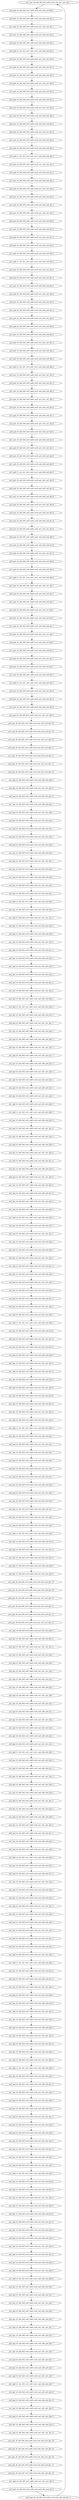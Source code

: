 digraph Test{
pc1_qa1_t0_ta0_th0_tw0_tub0_tuc0_xa1_xb1_xe1_bj2_1 -> pc2_qa2_t0_ta0_th0_tw0_tub0_tuc0_xa3_xb3_xe3_bj0_1 -> pc0_qa1_t0_ta0_th0_tw0_tub0_tuc0_xa4_xb4_xe4_bj3_1 -> pc1_qa2_t0_ta0_th0_tw0_tub0_tuc0_xa1_xb1_xe1_bj1_1 -> pc2_qa1_t0_ta0_th0_tw0_tub0_tuc0_xa3_xb3_xe3_bj2_1 -> pc0_qa2_t0_ta0_th0_tw0_tub0_tuc0_xa4_xb4_xe4_bj0_1 -> pc2_qa0_t1_ta1_th1_tw1_tub1_tuc1_xa4_xb4_xe4_bj0_1 -> pc0_qa1_t0_ta0_th0_tw0_tub0_tuc0_xa1_xb1_xe1_bj3_2 -> pc1_qa2_t0_ta0_th0_tw0_tub0_tuc0_xa3_xb3_xe3_bj1_2 -> pc2_qa1_t0_ta0_th0_tw0_tub0_tuc0_xa4_xb4_xe4_bj2_2 -> pc0_qa2_t0_ta0_th0_tw0_tub0_tuc0_xa1_xb1_xe1_bj0_2 -> pc1_qa1_t0_ta0_th0_tw0_tub0_tuc0_xa3_xb3_xe3_bj3_2 -> pc2_qa2_t0_ta0_th0_tw0_tub0_tuc0_xa4_xb4_xe4_bj1_2 -> pc0_qa1_t0_ta0_th0_tw0_tub0_tuc0_xa1_xb1_xe1_bj2_2 -> pc1_qa2_t0_ta0_th0_tw0_tub0_tuc0_xa3_xb3_xe3_bj0_2 -> pc2_qa1_t0_ta0_th0_tw0_tub0_tuc0_xa4_xb4_xe4_bj3_2 -> pc0_qa2_t0_ta0_th0_tw0_tub0_tuc0_xa1_xb1_xe1_bj1_2 -> pc1_qa1_t0_ta0_th0_tw0_tub0_tuc0_xa3_xb3_xe3_bj2_2 -> pc2_qa2_t0_ta0_th0_tw0_tub0_tuc0_xa4_xb4_xe4_bj0_2 -> pc3_qa0_t1_ta1_th1_tw1_tub1_tuc1_xa4_xb4_xe4_bj0_2 -> pc2_qa1_t0_ta0_th0_tw0_tub0_tuc0_xa1_xb1_xe1_bj3_3 -> pc0_qa2_t0_ta0_th0_tw0_tub0_tuc0_xa3_xb3_xe3_bj1_3 -> pc1_qa1_t0_ta0_th0_tw0_tub0_tuc0_xa4_xb4_xe4_bj2_3 -> pc2_qa2_t0_ta0_th0_tw0_tub0_tuc0_xa1_xb1_xe1_bj0_3 -> pc0_qa1_t0_ta0_th0_tw0_tub0_tuc0_xa3_xb3_xe3_bj3_3 -> pc1_qa2_t0_ta0_th0_tw0_tub0_tuc0_xa4_xb4_xe4_bj1_3 -> pc2_qa1_t0_ta0_th0_tw0_tub0_tuc0_xa1_xb1_xe1_bj2_3 -> pc0_qa2_t0_ta0_th0_tw0_tub0_tuc0_xa3_xb3_xe3_bj0_3 -> pc1_qa1_t0_ta0_th0_tw0_tub0_tuc0_xa4_xb4_xe4_bj3_3 -> pc2_qa2_t0_ta0_th0_tw0_tub0_tuc0_xa1_xb1_xe1_bj1_3 -> pc0_qa1_t0_ta0_th0_tw0_tub0_tuc0_xa3_xb3_xe3_bj2_3 -> pc1_qa2_t0_ta0_th0_tw0_tub0_tuc0_xa4_xb4_xe4_bj0_3 -> pc1_qa0_t1_ta1_th1_tw1_tub1_tuc1_xa4_xb4_xe4_bj0_3 -> pc2_qa1_t0_ta0_th0_tw0_tub0_tuc0_xa1_xb1_xe1_bj3_4 -> pc0_qa2_t0_ta0_th0_tw0_tub0_tuc0_xa3_xb3_xe3_bj1_4 -> pc1_qa1_t0_ta0_th0_tw0_tub0_tuc0_xa4_xb4_xe4_bj2_4 -> pc2_qa2_t0_ta0_th0_tw0_tub0_tuc0_xa1_xb1_xe1_bj0_4 -> pc0_qa1_t0_ta0_th0_tw0_tub0_tuc0_xa3_xb3_xe3_bj3_4 -> pc1_qa2_t0_ta0_th0_tw0_tub0_tuc0_xa4_xb4_xe4_bj1_4 -> pc2_qa1_t0_ta0_th0_tw0_tub0_tuc0_xa1_xb1_xe1_bj2_4 -> pc0_qa2_t0_ta0_th0_tw0_tub0_tuc0_xa3_xb3_xe3_bj0_4 -> pc1_qa1_t0_ta0_th0_tw0_tub0_tuc0_xa4_xb4_xe4_bj3_4 -> pc2_qa2_t0_ta0_th0_tw0_tub0_tuc0_xa1_xb1_xe1_bj1_4 -> pc0_qa1_t0_ta0_th0_tw0_tub0_tuc0_xa3_xb3_xe3_bj2_4 -> pc1_qa2_t0_ta0_th0_tw0_tub0_tuc0_xa4_xb4_xe4_bj0_4 -> pc1_qa0_t1_ta1_th1_tw1_tub1_tuc1_xa4_xb4_xe4_bj0_4 -> pc2_qa1_t0_ta0_th0_tw0_tub0_tuc0_xa1_xb1_xe1_bj3_5 -> pc0_qa2_t0_ta0_th0_tw0_tub0_tuc0_xa3_xb3_xe3_bj1_5 -> pc1_qa1_t0_ta0_th0_tw0_tub0_tuc0_xa4_xb4_xe4_bj2_5 -> pc2_qa2_t0_ta0_th0_tw0_tub0_tuc0_xa1_xb1_xe1_bj0_5 -> pc0_qa1_t0_ta0_th0_tw0_tub0_tuc0_xa3_xb3_xe3_bj3_5 -> pc1_qa2_t0_ta0_th0_tw0_tub0_tuc0_xa4_xb4_xe4_bj1_5 -> pc2_qa1_t0_ta0_th0_tw0_tub0_tuc0_xa1_xb1_xe1_bj2_5 -> pc0_qa2_t0_ta0_th0_tw0_tub0_tuc0_xa3_xb3_xe3_bj0_5 -> pc1_qa1_t0_ta0_th0_tw0_tub0_tuc0_xa4_xb4_xe4_bj3_5 -> pc2_qa2_t0_ta0_th0_tw0_tub0_tuc0_xa1_xb1_xe1_bj1_5 -> pc0_qa1_t0_ta0_th0_tw0_tub0_tuc0_xa3_xb3_xe3_bj2_5 -> pc1_qa2_t0_ta0_th0_tw0_tub0_tuc0_xa4_xb4_xe4_bj0_5 -> pc1_qa0_t1_ta1_th1_tw1_tub1_tuc1_xa4_xb4_xe4_bj0_5 -> pc2_qa1_t0_ta0_th0_tw0_tub0_tuc0_xa1_xb1_xe1_bj3_6 -> pc0_qa2_t0_ta0_th0_tw0_tub0_tuc0_xa3_xb3_xe3_bj1_6 -> pc1_qa1_t0_ta0_th0_tw0_tub0_tuc0_xa4_xb4_xe4_bj2_6 -> pc2_qa2_t0_ta0_th0_tw0_tub0_tuc0_xa1_xb1_xe1_bj0_6 -> pc0_qa1_t0_ta0_th0_tw0_tub0_tuc0_xa3_xb3_xe3_bj3_6 -> pc1_qa2_t0_ta0_th0_tw0_tub0_tuc0_xa4_xb4_xe4_bj1_6 -> pc2_qa1_t0_ta0_th0_tw0_tub0_tuc0_xa1_xb1_xe1_bj2_6 -> pc0_qa2_t0_ta0_th0_tw0_tub0_tuc0_xa3_xb3_xe3_bj0_6 -> pc1_qa1_t0_ta0_th0_tw0_tub0_tuc0_xa4_xb4_xe4_bj3_6 -> pc2_qa2_t0_ta0_th0_tw0_tub0_tuc0_xa1_xb1_xe1_bj1_6 -> pc0_qa1_t0_ta0_th0_tw0_tub0_tuc0_xa3_xb3_xe3_bj2_6 -> pc1_qa2_t0_ta0_th0_tw0_tub0_tuc0_xa4_xb4_xe4_bj0_6 -> pc1_qa0_t1_ta1_th1_tw1_tub1_tuc1_xa4_xb4_xe4_bj0_6 -> pc2_qa1_t0_ta0_th0_tw0_tub0_tuc0_xa1_xb1_xe1_bj3_7 -> pc0_qa2_t0_ta0_th0_tw0_tub0_tuc0_xa3_xb3_xe3_bj1_7 -> pc1_qa1_t0_ta0_th0_tw0_tub0_tuc0_xa4_xb4_xe4_bj2_7 -> pc2_qa2_t0_ta0_th0_tw0_tub0_tuc0_xa1_xb1_xe1_bj0_7 -> pc0_qa1_t0_ta0_th0_tw0_tub0_tuc0_xa3_xb3_xe3_bj3_7 -> pc1_qa2_t0_ta0_th0_tw0_tub0_tuc0_xa4_xb4_xe4_bj1_7 -> pc2_qa1_t0_ta0_th0_tw0_tub0_tuc0_xa1_xb1_xe1_bj2_7 -> pc0_qa2_t0_ta0_th0_tw0_tub0_tuc0_xa3_xb3_xe3_bj0_7 -> pc1_qa1_t0_ta0_th0_tw0_tub0_tuc0_xa4_xb4_xe4_bj3_7 -> pc2_qa2_t0_ta0_th0_tw0_tub0_tuc0_xa1_xb1_xe1_bj1_7 -> pc0_qa1_t0_ta0_th0_tw0_tub0_tuc0_xa3_xb3_xe3_bj2_7 -> pc1_qa2_t0_ta0_th0_tw0_tub0_tuc0_xa4_xb4_xe4_bj0_7 -> pc1_qa0_t1_ta1_th1_tw1_tub1_tuc1_xa4_xb4_xe4_bj0_7 -> pc2_qa1_t0_ta0_th0_tw0_tub0_tuc0_xa1_xb1_xe1_bj3_8 -> pc0_qa2_t0_ta0_th0_tw0_tub0_tuc0_xa3_xb3_xe3_bj1_9 -> pc1_qa1_t0_ta0_th0_tw0_tub0_tuc0_xa4_xb4_xe4_bj2_9 -> pc2_qa2_t0_ta0_th0_tw0_tub0_tuc0_xa1_xb1_xe1_bj0_9 -> pc0_qa1_t0_ta0_th0_tw0_tub0_tuc0_xa3_xb3_xe3_bj3_10 -> pc1_qa2_t0_ta0_th0_tw0_tub0_tuc0_xa4_xb4_xe4_bj1_10 -> pc2_qa1_t0_ta0_th0_tw0_tub0_tuc0_xa1_xb1_xe1_bj2_10 -> pc0_qa2_t0_ta0_th0_tw0_tub0_tuc0_xa3_xb3_xe3_bj0_11 -> pc1_qa1_t0_ta0_th0_tw0_tub0_tuc0_xa4_xb4_xe4_bj3_11 -> pc2_qa2_t0_ta0_th0_tw0_tub0_tuc0_xa1_xb1_xe1_bj1_11 -> pc0_qa1_t0_ta0_th0_tw0_tub0_tuc0_xa3_xb3_xe3_bj2_12 -> pc1_qa2_t0_ta0_th0_tw0_tub0_tuc0_xa4_xb4_xe4_bj0_0 -> pc2_qa1_t0_ta0_th0_tw0_tub0_tuc0_xa1_xb1_xe1_bj3_0 -> pc0_qa2_t0_ta0_th0_tw0_tub0_tuc0_xa3_xb3_xe3_bj1_0 -> pc1_qa1_t0_ta0_th0_tw0_tub0_tuc0_xa4_xb4_xe4_bj2_1 -> pc2_qa2_t0_ta0_th0_tw0_tub0_tuc0_xa1_xb1_xe1_bj0_1 -> pc0_qa1_t0_ta0_th0_tw0_tub0_tuc0_xa3_xb3_xe3_bj3_1 -> pc1_qa2_t0_ta0_th0_tw0_tub0_tuc0_xa4_xb4_xe4_bj1_1 -> pc2_qa1_t0_ta0_th0_tw0_tub0_tuc0_xa1_xb1_xe1_bj2_1 -> pc0_qa2_t0_ta0_th0_tw0_tub0_tuc0_xa3_xb3_xe3_bj0_1 -> pc1_qa1_t0_ta0_th0_tw0_tub0_tuc0_xa4_xb4_xe4_bj3_1 -> pc2_qa2_t0_ta0_th0_tw0_tub0_tuc0_xa1_xb1_xe1_bj1_1 -> pc0_qa1_t0_ta0_th0_tw0_tub0_tuc0_xa3_xb3_xe3_bj2_1 -> pc1_qa2_t0_ta0_th0_tw0_tub0_tuc0_xa4_xb4_xe4_bj0_1 -> pc2_qa1_t0_ta0_th0_tw0_tub0_tuc0_xa1_xb1_xe1_bj3_1 -> pc0_qa2_t0_ta0_th0_tw0_tub0_tuc0_xa3_xb3_xe3_bj1_1 -> pc2_qa0_t1_ta1_th1_tw1_tub1_tuc1_xa3_xb3_xe3_bj0_1 -> pc0_qa1_t0_ta0_th0_tw0_tub0_tuc0_xa4_xb4_xe4_bj3_2 -> pc1_qa2_t0_ta0_th0_tw0_tub0_tuc0_xa1_xb1_xe1_bj1_2 -> pc2_qa1_t0_ta0_th0_tw0_tub0_tuc0_xa3_xb3_xe3_bj2_2 -> pc0_qa2_t0_ta0_th0_tw0_tub0_tuc0_xa4_xb4_xe4_bj0_2 -> pc1_qa1_t0_ta0_th0_tw0_tub0_tuc0_xa1_xb1_xe1_bj3_2 -> pc2_qa2_t0_ta0_th0_tw0_tub0_tuc0_xa3_xb3_xe3_bj1_2 -> pc0_qa1_t0_ta0_th0_tw0_tub0_tuc0_xa4_xb4_xe4_bj2_2 -> pc1_qa2_t0_ta0_th0_tw0_tub0_tuc0_xa1_xb1_xe1_bj0_2 -> pc2_qa1_t0_ta0_th0_tw0_tub0_tuc0_xa3_xb3_xe3_bj3_2 -> pc0_qa2_t0_ta0_th0_tw0_tub0_tuc0_xa4_xb4_xe4_bj1_2 -> pc1_qa1_t0_ta0_th0_tw0_tub0_tuc0_xa1_xb1_xe1_bj2_2 -> pc2_qa2_t0_ta0_th0_tw0_tub0_tuc0_xa3_xb3_xe3_bj0_2 -> pc3_qa0_t1_ta1_th1_tw1_tub1_tuc1_xa3_xb3_xe3_bj0_2 -> pc2_qa1_t0_ta0_th0_tw0_tub0_tuc0_xa4_xb4_xe4_bj3_3 -> pc0_qa2_t0_ta0_th0_tw0_tub0_tuc0_xa1_xb1_xe1_bj1_3 -> pc1_qa1_t0_ta0_th0_tw0_tub0_tuc0_xa3_xb3_xe3_bj2_3 -> pc2_qa2_t0_ta0_th0_tw0_tub0_tuc0_xa4_xb4_xe4_bj0_3 -> pc0_qa1_t0_ta0_th0_tw0_tub0_tuc0_xa1_xb1_xe1_bj3_3 -> pc1_qa2_t0_ta0_th0_tw0_tub0_tuc0_xa3_xb3_xe3_bj1_3 -> pc2_qa1_t0_ta0_th0_tw0_tub0_tuc0_xa4_xb4_xe4_bj2_3 -> pc0_qa2_t0_ta0_th0_tw0_tub0_tuc0_xa1_xb1_xe1_bj0_3 -> pc1_qa1_t0_ta0_th0_tw0_tub0_tuc0_xa3_xb3_xe3_bj3_3 -> pc2_qa2_t0_ta0_th0_tw0_tub0_tuc0_xa4_xb4_xe4_bj1_3 -> pc0_qa1_t0_ta0_th0_tw0_tub0_tuc0_xa1_xb1_xe1_bj2_3 -> pc1_qa2_t0_ta0_th0_tw0_tub0_tuc0_xa3_xb3_xe3_bj0_3 -> pc1_qa0_t1_ta1_th1_tw1_tub1_tuc1_xa3_xb3_xe3_bj0_3 -> pc2_qa1_t0_ta0_th0_tw0_tub0_tuc0_xa4_xb4_xe4_bj3_4 -> pc0_qa2_t0_ta0_th0_tw0_tub0_tuc0_xa1_xb1_xe1_bj1_4 -> pc1_qa1_t0_ta0_th0_tw0_tub0_tuc0_xa3_xb3_xe3_bj2_4 -> pc2_qa2_t0_ta0_th0_tw0_tub0_tuc0_xa4_xb4_xe4_bj0_4 -> pc0_qa1_t0_ta0_th0_tw0_tub0_tuc0_xa1_xb1_xe1_bj3_4 -> pc1_qa2_t0_ta0_th0_tw0_tub0_tuc0_xa3_xb3_xe3_bj1_4 -> pc2_qa1_t0_ta0_th0_tw0_tub0_tuc0_xa4_xb4_xe4_bj2_4 -> pc0_qa2_t0_ta0_th0_tw0_tub0_tuc0_xa1_xb1_xe1_bj0_4 -> pc1_qa1_t0_ta0_th0_tw0_tub0_tuc0_xa3_xb3_xe3_bj3_4 -> pc2_qa2_t0_ta0_th0_tw0_tub0_tuc0_xa4_xb4_xe4_bj1_4 -> pc0_qa1_t0_ta0_th0_tw0_tub0_tuc0_xa1_xb1_xe1_bj2_4 -> pc1_qa2_t0_ta0_th0_tw0_tub0_tuc0_xa3_xb3_xe3_bj0_4 -> pc1_qa0_t1_ta1_th1_tw1_tub1_tuc1_xa3_xb3_xe3_bj0_4 -> pc2_qa1_t0_ta0_th0_tw0_tub0_tuc0_xa4_xb4_xe4_bj3_5 -> pc0_qa2_t0_ta0_th0_tw0_tub0_tuc0_xa1_xb1_xe1_bj1_5 -> pc1_qa1_t0_ta0_th0_tw0_tub0_tuc0_xa3_xb3_xe3_bj2_5 -> pc2_qa2_t0_ta0_th0_tw0_tub0_tuc0_xa4_xb4_xe4_bj0_5 -> pc0_qa1_t0_ta0_th0_tw0_tub0_tuc0_xa1_xb1_xe1_bj3_5 -> pc1_qa2_t0_ta0_th0_tw0_tub0_tuc0_xa3_xb3_xe3_bj1_5 -> pc2_qa1_t0_ta0_th0_tw0_tub0_tuc0_xa4_xb4_xe4_bj2_5 -> pc0_qa2_t0_ta0_th0_tw0_tub0_tuc0_xa1_xb1_xe1_bj0_5 -> pc1_qa1_t0_ta0_th0_tw0_tub0_tuc0_xa3_xb3_xe3_bj3_5 -> pc2_qa2_t0_ta0_th0_tw0_tub0_tuc0_xa4_xb4_xe4_bj1_5 -> pc0_qa1_t0_ta0_th0_tw0_tub0_tuc0_xa1_xb1_xe1_bj2_5 -> pc1_qa2_t0_ta0_th0_tw0_tub0_tuc0_xa3_xb3_xe3_bj0_5 -> pc1_qa0_t1_ta1_th1_tw1_tub1_tuc1_xa3_xb3_xe3_bj0_5 -> pc2_qa1_t0_ta0_th0_tw0_tub0_tuc0_xa4_xb4_xe4_bj3_6 -> pc0_qa2_t0_ta0_th0_tw0_tub0_tuc0_xa1_xb1_xe1_bj1_6 -> pc1_qa1_t0_ta0_th0_tw0_tub0_tuc0_xa3_xb3_xe3_bj2_6 -> pc2_qa2_t0_ta0_th0_tw0_tub0_tuc0_xa4_xb4_xe4_bj0_6 -> pc0_qa1_t0_ta0_th0_tw0_tub0_tuc0_xa1_xb1_xe1_bj3_6 -> pc1_qa2_t0_ta0_th0_tw0_tub0_tuc0_xa3_xb3_xe3_bj1_6 -> pc2_qa1_t0_ta0_th0_tw0_tub0_tuc0_xa4_xb4_xe4_bj2_6 -> pc0_qa2_t0_ta0_th0_tw0_tub0_tuc0_xa1_xb1_xe1_bj0_6 -> pc1_qa1_t0_ta0_th0_tw0_tub0_tuc0_xa3_xb3_xe3_bj3_6 -> pc2_qa2_t0_ta0_th0_tw0_tub0_tuc0_xa4_xb4_xe4_bj1_6 -> pc0_qa1_t0_ta0_th0_tw0_tub0_tuc0_xa1_xb1_xe1_bj2_6 -> pc1_qa2_t0_ta0_th0_tw0_tub0_tuc0_xa3_xb3_xe3_bj0_6 -> pc1_qa0_t1_ta1_th1_tw1_tub1_tuc1_xa3_xb3_xe3_bj0_6 -> pc2_qa1_t0_ta0_th0_tw0_tub0_tuc0_xa4_xb4_xe4_bj3_7 -> pc0_qa2_t0_ta0_th0_tw0_tub0_tuc0_xa1_xb1_xe1_bj1_7 -> pc1_qa1_t0_ta0_th0_tw0_tub0_tuc0_xa3_xb3_xe3_bj2_7 -> pc2_qa2_t0_ta0_th0_tw0_tub0_tuc0_xa4_xb4_xe4_bj0_7 -> pc0_qa1_t0_ta0_th0_tw0_tub0_tuc0_xa1_xb1_xe1_bj3_7 -> pc1_qa2_t0_ta0_th0_tw0_tub0_tuc0_xa3_xb3_xe3_bj1_7 -> pc2_qa1_t0_ta0_th0_tw0_tub0_tuc0_xa4_xb4_xe4_bj2_7 -> pc0_qa2_t0_ta0_th0_tw0_tub0_tuc0_xa1_xb1_xe1_bj0_7 -> pc1_qa1_t0_ta0_th0_tw0_tub0_tuc0_xa3_xb3_xe3_bj3_7 -> pc2_qa2_t0_ta0_th0_tw0_tub0_tuc0_xa4_xb4_xe4_bj1_7 -> pc0_qa1_t0_ta0_th0_tw0_tub0_tuc0_xa1_xb1_xe1_bj2_7 -> pc1_qa2_t0_ta0_th0_tw0_tub0_tuc0_xa3_xb3_xe3_bj0_7 -> pc1_qa0_t1_ta1_th1_tw1_tub1_tuc1_xa3_xb3_xe3_bj0_7 -> pc2_qa1_t0_ta0_th0_tw0_tub0_tuc0_xa4_xb4_xe4_bj3_8 -> pc0_qa2_t0_ta0_th0_tw0_tub0_tuc0_xa1_xb1_xe1_bj1_8 -> pc1_qa1_t0_ta0_th0_tw0_tub0_tuc0_xa3_xb3_xe3_bj2_9 -> pc2_qa2_t0_ta0_th0_tw0_tub0_tuc0_xa4_xb4_xe4_bj0_9 -> pc0_qa1_t0_ta0_th0_tw0_tub0_tuc0_xa1_xb1_xe1_bj3_9 -> pc1_qa2_t0_ta0_th0_tw0_tub0_tuc0_xa3_xb3_xe3_bj1_10 -> pc2_qa1_t0_ta0_th0_tw0_tub0_tuc0_xa4_xb4_xe4_bj2_10 -> pc0_qa2_t0_ta0_th0_tw0_tub0_tuc0_xa1_xb1_xe1_bj0_10 -> pc1_qa1_t0_ta0_th0_tw0_tub0_tuc0_xa3_xb3_xe3_bj3_11 -> pc2_qa2_t0_ta0_th0_tw0_tub0_tuc0_xa4_xb4_xe4_bj1_11 -> pc0_qa1_t0_ta0_th0_tw0_tub0_tuc0_xa1_xb1_xe1_bj2_12 -> pc1_qa2_t0_ta0_th0_tw0_tub0_tuc0_xa3_xb3_xe3_bj0_0 -> pc2_qa1_t0_ta0_th0_tw0_tub0_tuc0_xa4_xb4_xe4_bj3_0 -> pc0_qa2_t0_ta0_th0_tw0_tub0_tuc0_xa1_xb1_xe1_bj1_0 -> pc1_qa1_t0_ta0_th0_tw0_tub0_tuc0_xa3_xb3_xe3_bj2_1 -> pc2_qa2_t0_ta0_th0_tw0_tub0_tuc0_xa4_xb4_xe4_bj0_1 -> pc0_qa1_t0_ta0_th0_tw0_tub0_tuc0_xa1_xb1_xe1_bj3_1 -> pc1_qa2_t0_ta0_th0_tw0_tub0_tuc0_xa3_xb3_xe3_bj1_1 -> pc2_qa1_t0_ta0_th0_tw0_tub0_tuc0_xa4_xb4_xe4_bj2_1 -> pc0_qa2_t0_ta0_th0_tw0_tub0_tuc0_xa1_xb1_xe1_bj0_1 -> pc1_qa1_t0_ta0_th0_tw0_tub0_tuc0_xa3_xb3_xe3_bj3_1 -> pc2_qa2_t0_ta0_th0_tw0_tub0_tuc0_xa4_xb4_xe4_bj1_1 -> pc0_qa1_t0_ta0_th0_tw0_tub0_tuc0_xa1_xb1_xe1_bj2_1 -> pc1_qa2_t0_ta0_th0_tw0_tub0_tuc0_xa3_xb3_xe3_bj0_1 -> pc2_qa1_t0_ta0_th0_tw0_tub0_tuc0_xa4_xb4_xe4_bj3_1 -> pc0_qa2_t0_ta0_th0_tw0_tub0_tuc0_xa1_xb1_xe1_bj1_1 -> pc2_qa0_t1_ta1_th1_tw1_tub1_tuc1_xa2_xb2_xe2_bj0_1 -> pc0_qa1_t0_ta0_th0_tw0_tub0_tuc0_xa3_xb3_xe3_bj3_2 -> pc1_qa2_t0_ta0_th0_tw0_tub0_tuc0_xa4_xb4_xe4_bj1_2 -> pc2_qa1_t0_ta0_th0_tw0_tub0_tuc0_xa1_xb1_xe1_bj2_2 -> pc0_qa2_t0_ta0_th0_tw0_tub0_tuc0_xa3_xb3_xe3_bj0_2 -> pc1_qa1_t0_ta0_th0_tw0_tub0_tuc0_xa4_xb4_xe4_bj3_2 -> pc2_qa2_t0_ta0_th0_tw0_tub0_tuc0_xa1_xb1_xe1_bj1_2 -> pc0_qa1_t0_ta0_th0_tw0_tub0_tuc0_xa3_xb3_xe3_bj2_2 -> pc1_qa2_t0_ta0_th0_tw0_tub0_tuc0_xa4_xb4_xe4_bj0_2 -> pc2_qa1_t0_ta0_th0_tw0_tub0_tuc0_xa1_xb1_xe1_bj3_2 -> pc0_qa2_t0_ta0_th0_tw0_tub0_tuc0_xa3_xb3_xe3_bj1_2 -> pc1_qa1_t0_ta0_th0_tw0_tub0_tuc0_xa4_xb4_xe4_bj2_2 -> pc2_qa2_t0_ta0_th0_tw0_tub0_tuc0_xa1_xb1_xe1_bj0_2 -> pc3_qa0_t1_ta1_th1_tw1_tub1_tuc1_xa2_xb2_xe2_bj0_2 -> pc2_qa1_t0_ta0_th0_tw0_tub0_tuc0_xa3_xb3_xe3_bj3_3 -> pc0_qa2_t0_ta0_th0_tw0_tub0_tuc0_xa4_xb4_xe4_bj1_3 -> pc1_qa1_t0_ta0_th0_tw0_tub0_tuc0_xa1_xb1_xe1_bj2_3 -> pc2_qa2_t0_ta0_th0_tw0_tub0_tuc0_xa3_xb3_xe3_bj0_3 -> pc0_qa1_t0_ta0_th0_tw0_tub0_tuc0_xa4_xb4_xe4_bj3_3 -> pc1_qa2_t0_ta0_th0_tw0_tub0_tuc0_xa1_xb1_xe1_bj1_3 -> pc2_qa1_t0_ta0_th0_tw0_tub0_tuc0_xa3_xb3_xe3_bj2_3 -> pc0_qa2_t0_ta0_th0_tw0_tub0_tuc0_xa4_xb4_xe4_bj0_3 -> pc1_qa1_t0_ta0_th0_tw0_tub0_tuc0_xa1_xb1_xe1_bj3_3 -> pc2_qa2_t0_ta0_th0_tw0_tub0_tuc0_xa3_xb3_xe3_bj1_3 -> pc0_qa1_t0_ta0_th0_tw0_tub0_tuc0_xa4_xb4_xe4_bj2_3 -> pc1_qa2_t0_ta0_th0_tw0_tub0_tuc0_xa1_xb1_xe1_bj0_3 -> pc1_qa0_t1_ta1_th1_tw1_tub1_tuc1_xa2_xb2_xe2_bj0_3 -> pc2_qa1_t0_ta0_th0_tw0_tub0_tuc0_xa3_xb3_xe3_bj3_4 -> pc0_qa2_t0_ta0_th0_tw0_tub0_tuc0_xa4_xb4_xe4_bj1_4 -> pc1_qa1_t0_ta0_th0_tw0_tub0_tuc0_xa1_xb1_xe1_bj2_4 -> pc2_qa2_t0_ta0_th0_tw0_tub0_tuc0_xa3_xb3_xe3_bj0_4 -> pc0_qa1_t0_ta0_th0_tw0_tub0_tuc0_xa4_xb4_xe4_bj3_4 -> pc1_qa2_t0_ta0_th0_tw0_tub0_tuc0_xa1_xb1_xe1_bj1_4 -> pc2_qa1_t0_ta0_th0_tw0_tub0_tuc0_xa3_xb3_xe3_bj2_4 -> pc0_qa2_t0_ta0_th0_tw0_tub0_tuc0_xa4_xb4_xe4_bj0_4 -> pc1_qa1_t0_ta0_th0_tw0_tub0_tuc0_xa1_xb1_xe1_bj3_4 -> pc2_qa2_t0_ta0_th0_tw0_tub0_tuc0_xa3_xb3_xe3_bj1_4 -> pc0_qa1_t0_ta0_th0_tw0_tub0_tuc0_xa4_xb4_xe4_bj2_4 -> pc1_qa2_t0_ta0_th0_tw0_tub0_tuc0_xa1_xb1_xe1_bj0_4 -> pc1_qa0_t1_ta1_th1_tw1_tub1_tuc1_xa2_xb2_xe2_bj0_4 -> pc2_qa1_t0_ta0_th0_tw0_tub0_tuc0_xa3_xb3_xe3_bj3_5 -> pc0_qa2_t0_ta0_th0_tw0_tub0_tuc0_xa4_xb4_xe4_bj1_5 -> pc1_qa1_t0_ta0_th0_tw0_tub0_tuc0_xa1_xb1_xe1_bj2_5 -> pc2_qa2_t0_ta0_th0_tw0_tub0_tuc0_xa3_xb3_xe3_bj0_5 -> pc0_qa1_t0_ta0_th0_tw0_tub0_tuc0_xa4_xb4_xe4_bj3_5 -> pc1_qa2_t0_ta0_th0_tw0_tub0_tuc0_xa1_xb1_xe1_bj1_5 -> pc2_qa1_t0_ta0_th0_tw0_tub0_tuc0_xa3_xb3_xe3_bj2_5 -> pc0_qa2_t0_ta0_th0_tw0_tub0_tuc0_xa4_xb4_xe4_bj0_5 -> pc1_qa1_t0_ta0_th0_tw0_tub0_tuc0_xa1_xb1_xe1_bj3_5 -> pc2_qa2_t0_ta0_th0_tw0_tub0_tuc0_xa3_xb3_xe3_bj1_5 -> pc0_qa1_t0_ta0_th0_tw0_tub0_tuc0_xa4_xb4_xe4_bj2_5 -> pc1_qa2_t0_ta0_th0_tw0_tub0_tuc0_xa1_xb1_xe1_bj0_5 -> pc1_qa0_t1_ta1_th1_tw1_tub1_tuc1_xa2_xb2_xe2_bj0_5 -> pc2_qa1_t0_ta0_th0_tw0_tub0_tuc0_xa3_xb3_xe3_bj3_6 -> pc0_qa2_t0_ta0_th0_tw0_tub0_tuc0_xa4_xb4_xe4_bj1_6 -> pc1_qa1_t0_ta0_th0_tw0_tub0_tuc0_xa1_xb1_xe1_bj2_6 -> pc2_qa2_t0_ta0_th0_tw0_tub0_tuc0_xa3_xb3_xe3_bj0_6 -> pc0_qa1_t0_ta0_th0_tw0_tub0_tuc0_xa4_xb4_xe4_bj3_6 -> pc1_qa2_t0_ta0_th0_tw0_tub0_tuc0_xa1_xb1_xe1_bj1_6 -> pc2_qa1_t0_ta0_th0_tw0_tub0_tuc0_xa3_xb3_xe3_bj2_6 -> pc0_qa2_t0_ta0_th0_tw0_tub0_tuc0_xa4_xb4_xe4_bj0_6 -> pc1_qa1_t0_ta0_th0_tw0_tub0_tuc0_xa1_xb1_xe1_bj3_6 -> pc2_qa2_t0_ta0_th0_tw0_tub0_tuc0_xa3_xb3_xe3_bj1_6 -> pc0_qa1_t0_ta0_th0_tw0_tub0_tuc0_xa4_xb4_xe4_bj2_6 -> pc1_qa2_t0_ta0_th0_tw0_tub0_tuc0_xa1_xb1_xe1_bj0_6 -> pc1_qa0_t1_ta1_th1_tw1_tub1_tuc1_xa2_xb2_xe2_bj0_6 -> pc2_qa1_t0_ta0_th0_tw0_tub0_tuc0_xa3_xb3_xe3_bj3_7 -> pc0_qa2_t0_ta0_th0_tw0_tub0_tuc0_xa4_xb4_xe4_bj1_7 -> pc1_qa1_t0_ta0_th0_tw0_tub0_tuc0_xa1_xb1_xe1_bj2_7 -> pc2_qa2_t0_ta0_th0_tw0_tub0_tuc0_xa3_xb3_xe3_bj0_7 -> pc0_qa1_t0_ta0_th0_tw0_tub0_tuc0_xa4_xb4_xe4_bj3_7 -> pc1_qa2_t0_ta0_th0_tw0_tub0_tuc0_xa1_xb1_xe1_bj1_7 -> pc2_qa1_t0_ta0_th0_tw0_tub0_tuc0_xa3_xb3_xe3_bj2_7 -> pc0_qa2_t0_ta0_th0_tw0_tub0_tuc0_xa4_xb4_xe4_bj0_7 -> pc1_qa1_t0_ta0_th0_tw0_tub0_tuc0_xa1_xb1_xe1_bj3_7 -> pc2_qa2_t0_ta0_th0_tw0_tub0_tuc0_xa3_xb3_xe3_bj1_7 -> pc0_qa1_t0_ta0_th0_tw0_tub0_tuc0_xa4_xb4_xe4_bj2_7 -> pc1_qa2_t0_ta0_th0_tw0_tub0_tuc0_xa1_xb1_xe1_bj0_7 -> pc1_qa0_t1_ta1_th1_tw1_tub1_tuc1_xa2_xb2_xe2_bj0_7 -> pc2_qa1_t0_ta0_th0_tw0_tub0_tuc0_xa3_xb3_xe3_bj3_8 -> pc0_qa2_t0_ta0_th0_tw0_tub0_tuc0_xa4_xb4_xe4_bj1_8 -> pc1_qa1_t0_ta0_th0_tw0_tub0_tuc0_xa1_xb1_xe1_bj2_8 -> pc2_qa2_t0_ta0_th0_tw0_tub0_tuc0_xa3_xb3_xe3_bj0_9 -> pc0_qa1_t0_ta0_th0_tw0_tub0_tuc0_xa4_xb4_xe4_bj3_9 -> pc1_qa2_t0_ta0_th0_tw0_tub0_tuc0_xa1_xb1_xe1_bj1_9 -> pc2_qa1_t0_ta0_th0_tw0_tub0_tuc0_xa3_xb3_xe3_bj2_10 -> pc0_qa2_t0_ta0_th0_tw0_tub0_tuc0_xa4_xb4_xe4_bj0_10 -> pc1_qa1_t0_ta0_th0_tw0_tub0_tuc0_xa1_xb1_xe1_bj3_10 -> pc2_qa2_t0_ta0_th0_tw0_tub0_tuc0_xa3_xb3_xe3_bj1_11 -> pc0_qa1_t0_ta0_th0_tw0_tub0_tuc0_xa4_xb4_xe4_bj2_12 -> pc1_qa2_t0_ta0_th0_tw0_tub0_tuc0_xa1_xb1_xe1_bj0_0 -> pc2_qa1_t0_ta0_th0_tw0_tub0_tuc0_xa3_xb3_xe3_bj3_0 -> pc0_qa2_t0_ta0_th0_tw0_tub0_tuc0_xa4_xb4_xe4_bj1_0 -> pc1_qa1_t0_ta0_th0_tw0_tub0_tuc0_xa1_xb1_xe1_bj2_1;}